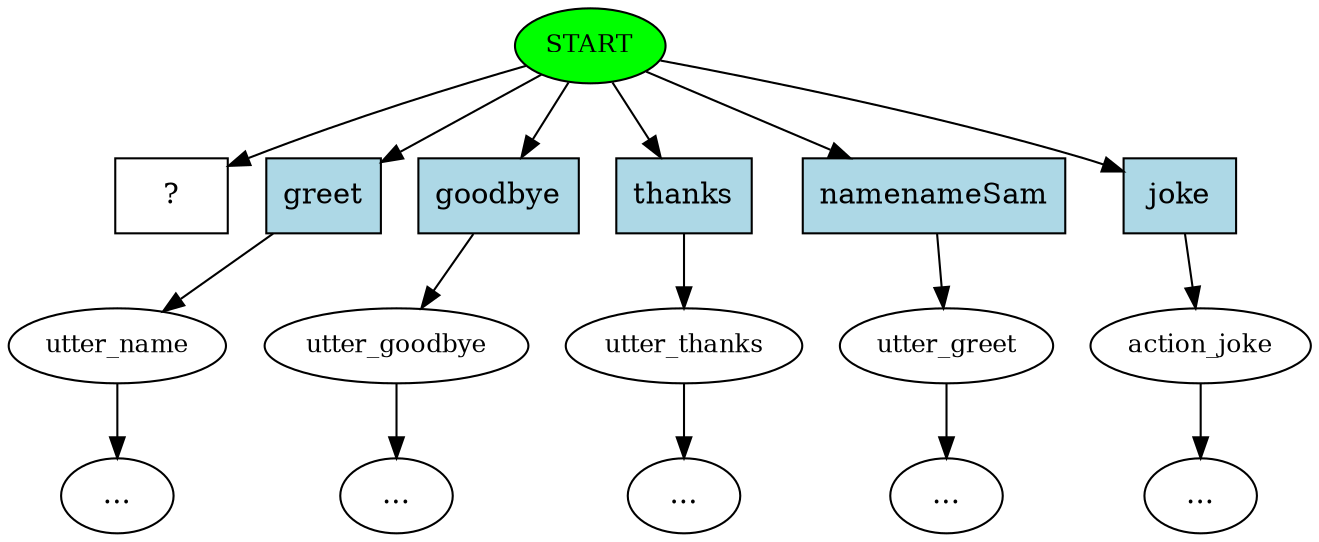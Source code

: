 digraph  {
0 [class="start active", fillcolor=green, fontsize=12, label=START, style=filled];
1 [class="", fontsize=12, label=utter_name];
2 [class="", fontsize=12, label=utter_goodbye];
"-4" [class=ellipsis, label="..."];
3 [class="", fontsize=12, label=utter_thanks];
"-5" [class=ellipsis, label="..."];
4 [class="", fontsize=12, label=utter_greet];
"-6" [class=ellipsis, label="..."];
5 [class="", fontsize=12, label=action_joke];
"-7" [class=ellipsis, label="..."];
"-8" [class=ellipsis, label="..."];
7 [class="intent dashed active", label="  ?  ", shape=rect];
8 [class=intent, fillcolor=lightblue, label=greet, shape=rect, style=filled];
9 [class=intent, fillcolor=lightblue, label=goodbye, shape=rect, style=filled];
10 [class=intent, fillcolor=lightblue, label=thanks, shape=rect, style=filled];
11 [class=intent, fillcolor=lightblue, label=namenameSam, shape=rect, style=filled];
12 [class=intent, fillcolor=lightblue, label=joke, shape=rect, style=filled];
0 -> 7  [class=active, key=NONE, label=""];
0 -> 8  [class="", key=0];
0 -> 9  [class="", key=0];
0 -> 10  [class="", key=0];
0 -> 11  [class="", key=0];
0 -> 12  [class="", key=0];
1 -> "-8"  [class="", key=NONE, label=""];
2 -> "-4"  [class="", key=NONE, label=""];
3 -> "-5"  [class="", key=NONE, label=""];
4 -> "-6"  [class="", key=NONE, label=""];
5 -> "-7"  [class="", key=NONE, label=""];
8 -> 1  [class="", key=0];
9 -> 2  [class="", key=0];
10 -> 3  [class="", key=0];
11 -> 4  [class="", key=0];
12 -> 5  [class="", key=0];
}
